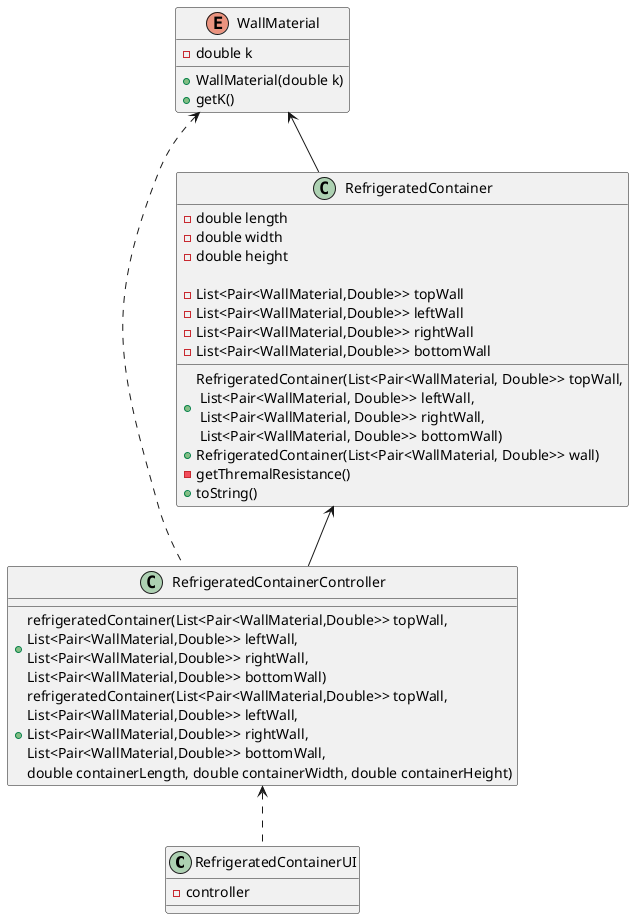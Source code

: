 @startuml
'https://plantuml.com/class-diagram

class RefrigeratedContainerUI {
- controller
}

class RefrigeratedContainerController {
+ refrigeratedContainer(List<Pair<WallMaterial,Double>> topWall,\nList<Pair<WallMaterial,Double>> leftWall,\nList<Pair<WallMaterial,Double>> rightWall,\nList<Pair<WallMaterial,Double>> bottomWall)
+ refrigeratedContainer(List<Pair<WallMaterial,Double>> topWall,\nList<Pair<WallMaterial,Double>> leftWall,\nList<Pair<WallMaterial,Double>> rightWall,\nList<Pair<WallMaterial,Double>> bottomWall,\ndouble containerLength, double containerWidth, double containerHeight)
}

class RefrigeratedContainer {
- double length
- double width
- double height

- List<Pair<WallMaterial,Double>> topWall
- List<Pair<WallMaterial,Double>> leftWall
- List<Pair<WallMaterial,Double>> rightWall
- List<Pair<WallMaterial,Double>> bottomWall

+ RefrigeratedContainer(List<Pair<WallMaterial, Double>> topWall,\n List<Pair<WallMaterial, Double>> leftWall,\n List<Pair<WallMaterial, Double>> rightWall,\n List<Pair<WallMaterial, Double>> bottomWall)
+ RefrigeratedContainer(List<Pair<WallMaterial, Double>> wall)
- getThremalResistance()
+ toString()
}

enum WallMaterial {
- double k
+ WallMaterial(double k)
+ getK()
}


RefrigeratedContainerController <.. RefrigeratedContainerUI
RefrigeratedContainer <-- RefrigeratedContainerController
WallMaterial <-- RefrigeratedContainer
WallMaterial <.. RefrigeratedContainerController

@enduml